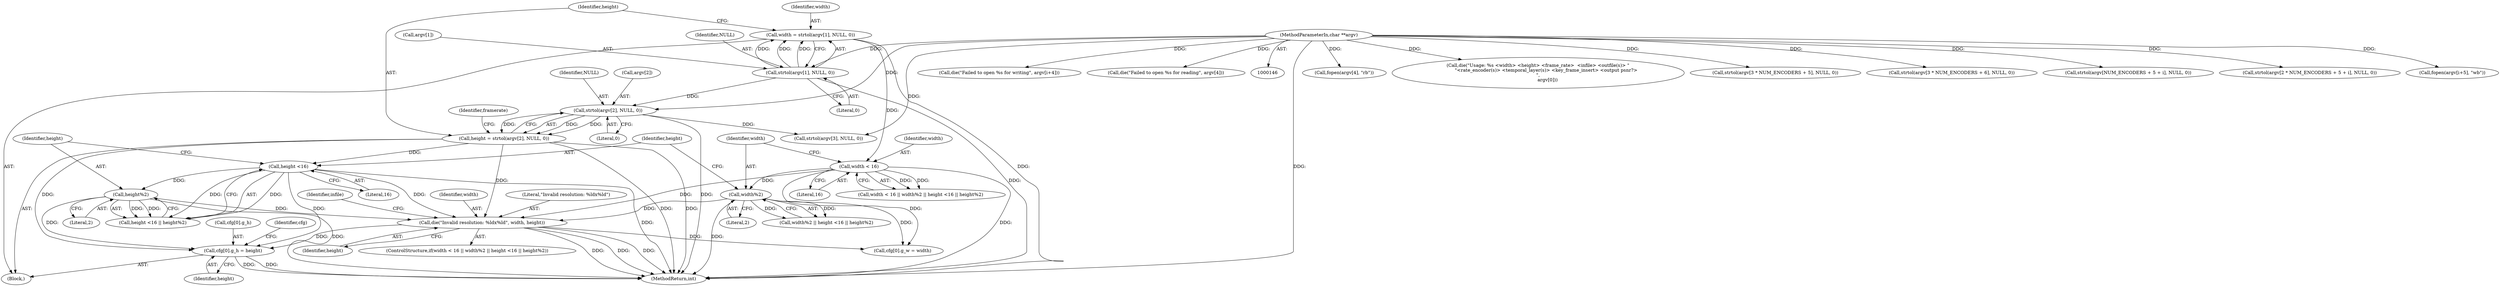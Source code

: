 digraph "0_Android_5a9753fca56f0eeb9f61e342b2fccffc364f9426_22@array" {
"1000501" [label="(Call,cfg[0].g_h = height)"];
"1000274" [label="(Call,height <16)"];
"1000248" [label="(Call,height = strtol(argv[2], NULL, 0))"];
"1000250" [label="(Call,strtol(argv[2], NULL, 0))"];
"1000148" [label="(MethodParameterIn,char **argv)"];
"1000242" [label="(Call,strtol(argv[1], NULL, 0))"];
"1000277" [label="(Call,height%2)"];
"1000280" [label="(Call,die(\"Invalid resolution: %ldx%ld\", width, height))"];
"1000266" [label="(Call,width < 16)"];
"1000240" [label="(Call,width = strtol(argv[1], NULL, 0))"];
"1000270" [label="(Call,width%2)"];
"1000288" [label="(Call,fopen(argv[4], \"rb\"))"];
"1000231" [label="(Call,die(\"Usage: %s <width> <height> <frame_rate>  <infile> <outfile(s)> \"\n            \"<rate_encoder(s)> <temporal_layer(s)> <key_frame_insert> <output psnr?> \n\",\n             argv[0]))"];
"1000264" [label="(ControlStructure,if(width < 16 || width%2 || height <16 || height%2))"];
"1000281" [label="(Literal,\"Invalid resolution: %ldx%ld\")"];
"1000494" [label="(Call,cfg[0].g_w = width)"];
"1000283" [label="(Identifier,height)"];
"1000278" [label="(Identifier,height)"];
"1000242" [label="(Call,strtol(argv[1], NULL, 0))"];
"1000438" [label="(Call,strtol(argv[3 * NUM_ENCODERS + 5], NULL, 0))"];
"1000271" [label="(Identifier,width)"];
"1000450" [label="(Call,strtol(argv[3 * NUM_ENCODERS + 6], NULL, 0))"];
"1000354" [label="(Call,strtol(argv[NUM_ENCODERS + 5 + i], NULL, 0))"];
"1000241" [label="(Identifier,width)"];
"1000280" [label="(Call,die(\"Invalid resolution: %ldx%ld\", width, height))"];
"1000246" [label="(Identifier,NULL)"];
"1000255" [label="(Literal,0)"];
"1000249" [label="(Identifier,height)"];
"1000507" [label="(Identifier,height)"];
"1000257" [label="(Identifier,framerate)"];
"1000243" [label="(Call,argv[1])"];
"1000254" [label="(Identifier,NULL)"];
"1000258" [label="(Call,strtol(argv[3], NULL, 0))"];
"1000240" [label="(Call,width = strtol(argv[1], NULL, 0))"];
"1000265" [label="(Call,width < 16 || width%2 || height <16 || height%2)"];
"1000270" [label="(Call,width%2)"];
"1000148" [label="(MethodParameterIn,char **argv)"];
"1000502" [label="(Call,cfg[0].g_h)"];
"1000501" [label="(Call,cfg[0].g_h = height)"];
"1000269" [label="(Call,width%2 || height <16 || height%2)"];
"1000287" [label="(Identifier,infile)"];
"1000378" [label="(Call,strtol(argv[2 * NUM_ENCODERS + 5 + i], NULL, 0))"];
"1000326" [label="(Call,fopen(argv[i+5], \"wb\"))"];
"1000272" [label="(Literal,2)"];
"1000247" [label="(Literal,0)"];
"1000282" [label="(Identifier,width)"];
"1000276" [label="(Literal,16)"];
"1000511" [label="(Identifier,cfg)"];
"1000333" [label="(Call,die(\"Failed to open %s for writing\", argv[i+4]))"];
"1000250" [label="(Call,strtol(argv[2], NULL, 0))"];
"1000273" [label="(Call,height <16 || height%2)"];
"1001731" [label="(MethodReturn,int)"];
"1000248" [label="(Call,height = strtol(argv[2], NULL, 0))"];
"1000149" [label="(Block,)"];
"1000293" [label="(Call,die(\"Failed to open %s for reading\", argv[4]))"];
"1000275" [label="(Identifier,height)"];
"1000268" [label="(Literal,16)"];
"1000267" [label="(Identifier,width)"];
"1000274" [label="(Call,height <16)"];
"1000277" [label="(Call,height%2)"];
"1000251" [label="(Call,argv[2])"];
"1000279" [label="(Literal,2)"];
"1000266" [label="(Call,width < 16)"];
"1000501" -> "1000149"  [label="AST: "];
"1000501" -> "1000507"  [label="CFG: "];
"1000502" -> "1000501"  [label="AST: "];
"1000507" -> "1000501"  [label="AST: "];
"1000511" -> "1000501"  [label="CFG: "];
"1000501" -> "1001731"  [label="DDG: "];
"1000501" -> "1001731"  [label="DDG: "];
"1000274" -> "1000501"  [label="DDG: "];
"1000277" -> "1000501"  [label="DDG: "];
"1000280" -> "1000501"  [label="DDG: "];
"1000248" -> "1000501"  [label="DDG: "];
"1000274" -> "1000273"  [label="AST: "];
"1000274" -> "1000276"  [label="CFG: "];
"1000275" -> "1000274"  [label="AST: "];
"1000276" -> "1000274"  [label="AST: "];
"1000278" -> "1000274"  [label="CFG: "];
"1000273" -> "1000274"  [label="CFG: "];
"1000274" -> "1001731"  [label="DDG: "];
"1000274" -> "1000273"  [label="DDG: "];
"1000274" -> "1000273"  [label="DDG: "];
"1000248" -> "1000274"  [label="DDG: "];
"1000274" -> "1000277"  [label="DDG: "];
"1000274" -> "1000280"  [label="DDG: "];
"1000248" -> "1000149"  [label="AST: "];
"1000248" -> "1000250"  [label="CFG: "];
"1000249" -> "1000248"  [label="AST: "];
"1000250" -> "1000248"  [label="AST: "];
"1000257" -> "1000248"  [label="CFG: "];
"1000248" -> "1001731"  [label="DDG: "];
"1000248" -> "1001731"  [label="DDG: "];
"1000250" -> "1000248"  [label="DDG: "];
"1000250" -> "1000248"  [label="DDG: "];
"1000250" -> "1000248"  [label="DDG: "];
"1000248" -> "1000280"  [label="DDG: "];
"1000250" -> "1000255"  [label="CFG: "];
"1000251" -> "1000250"  [label="AST: "];
"1000254" -> "1000250"  [label="AST: "];
"1000255" -> "1000250"  [label="AST: "];
"1000250" -> "1001731"  [label="DDG: "];
"1000148" -> "1000250"  [label="DDG: "];
"1000242" -> "1000250"  [label="DDG: "];
"1000250" -> "1000258"  [label="DDG: "];
"1000148" -> "1000146"  [label="AST: "];
"1000148" -> "1001731"  [label="DDG: "];
"1000148" -> "1000231"  [label="DDG: "];
"1000148" -> "1000242"  [label="DDG: "];
"1000148" -> "1000258"  [label="DDG: "];
"1000148" -> "1000288"  [label="DDG: "];
"1000148" -> "1000293"  [label="DDG: "];
"1000148" -> "1000326"  [label="DDG: "];
"1000148" -> "1000333"  [label="DDG: "];
"1000148" -> "1000354"  [label="DDG: "];
"1000148" -> "1000378"  [label="DDG: "];
"1000148" -> "1000438"  [label="DDG: "];
"1000148" -> "1000450"  [label="DDG: "];
"1000242" -> "1000240"  [label="AST: "];
"1000242" -> "1000247"  [label="CFG: "];
"1000243" -> "1000242"  [label="AST: "];
"1000246" -> "1000242"  [label="AST: "];
"1000247" -> "1000242"  [label="AST: "];
"1000240" -> "1000242"  [label="CFG: "];
"1000242" -> "1001731"  [label="DDG: "];
"1000242" -> "1000240"  [label="DDG: "];
"1000242" -> "1000240"  [label="DDG: "];
"1000242" -> "1000240"  [label="DDG: "];
"1000277" -> "1000273"  [label="AST: "];
"1000277" -> "1000279"  [label="CFG: "];
"1000278" -> "1000277"  [label="AST: "];
"1000279" -> "1000277"  [label="AST: "];
"1000273" -> "1000277"  [label="CFG: "];
"1000277" -> "1001731"  [label="DDG: "];
"1000277" -> "1000273"  [label="DDG: "];
"1000277" -> "1000273"  [label="DDG: "];
"1000277" -> "1000280"  [label="DDG: "];
"1000280" -> "1000264"  [label="AST: "];
"1000280" -> "1000283"  [label="CFG: "];
"1000281" -> "1000280"  [label="AST: "];
"1000282" -> "1000280"  [label="AST: "];
"1000283" -> "1000280"  [label="AST: "];
"1000287" -> "1000280"  [label="CFG: "];
"1000280" -> "1001731"  [label="DDG: "];
"1000280" -> "1001731"  [label="DDG: "];
"1000280" -> "1001731"  [label="DDG: "];
"1000266" -> "1000280"  [label="DDG: "];
"1000270" -> "1000280"  [label="DDG: "];
"1000280" -> "1000494"  [label="DDG: "];
"1000266" -> "1000265"  [label="AST: "];
"1000266" -> "1000268"  [label="CFG: "];
"1000267" -> "1000266"  [label="AST: "];
"1000268" -> "1000266"  [label="AST: "];
"1000271" -> "1000266"  [label="CFG: "];
"1000265" -> "1000266"  [label="CFG: "];
"1000266" -> "1001731"  [label="DDG: "];
"1000266" -> "1000265"  [label="DDG: "];
"1000266" -> "1000265"  [label="DDG: "];
"1000240" -> "1000266"  [label="DDG: "];
"1000266" -> "1000270"  [label="DDG: "];
"1000266" -> "1000494"  [label="DDG: "];
"1000240" -> "1000149"  [label="AST: "];
"1000241" -> "1000240"  [label="AST: "];
"1000249" -> "1000240"  [label="CFG: "];
"1000240" -> "1001731"  [label="DDG: "];
"1000270" -> "1000269"  [label="AST: "];
"1000270" -> "1000272"  [label="CFG: "];
"1000271" -> "1000270"  [label="AST: "];
"1000272" -> "1000270"  [label="AST: "];
"1000275" -> "1000270"  [label="CFG: "];
"1000269" -> "1000270"  [label="CFG: "];
"1000270" -> "1001731"  [label="DDG: "];
"1000270" -> "1000269"  [label="DDG: "];
"1000270" -> "1000269"  [label="DDG: "];
"1000270" -> "1000494"  [label="DDG: "];
}
